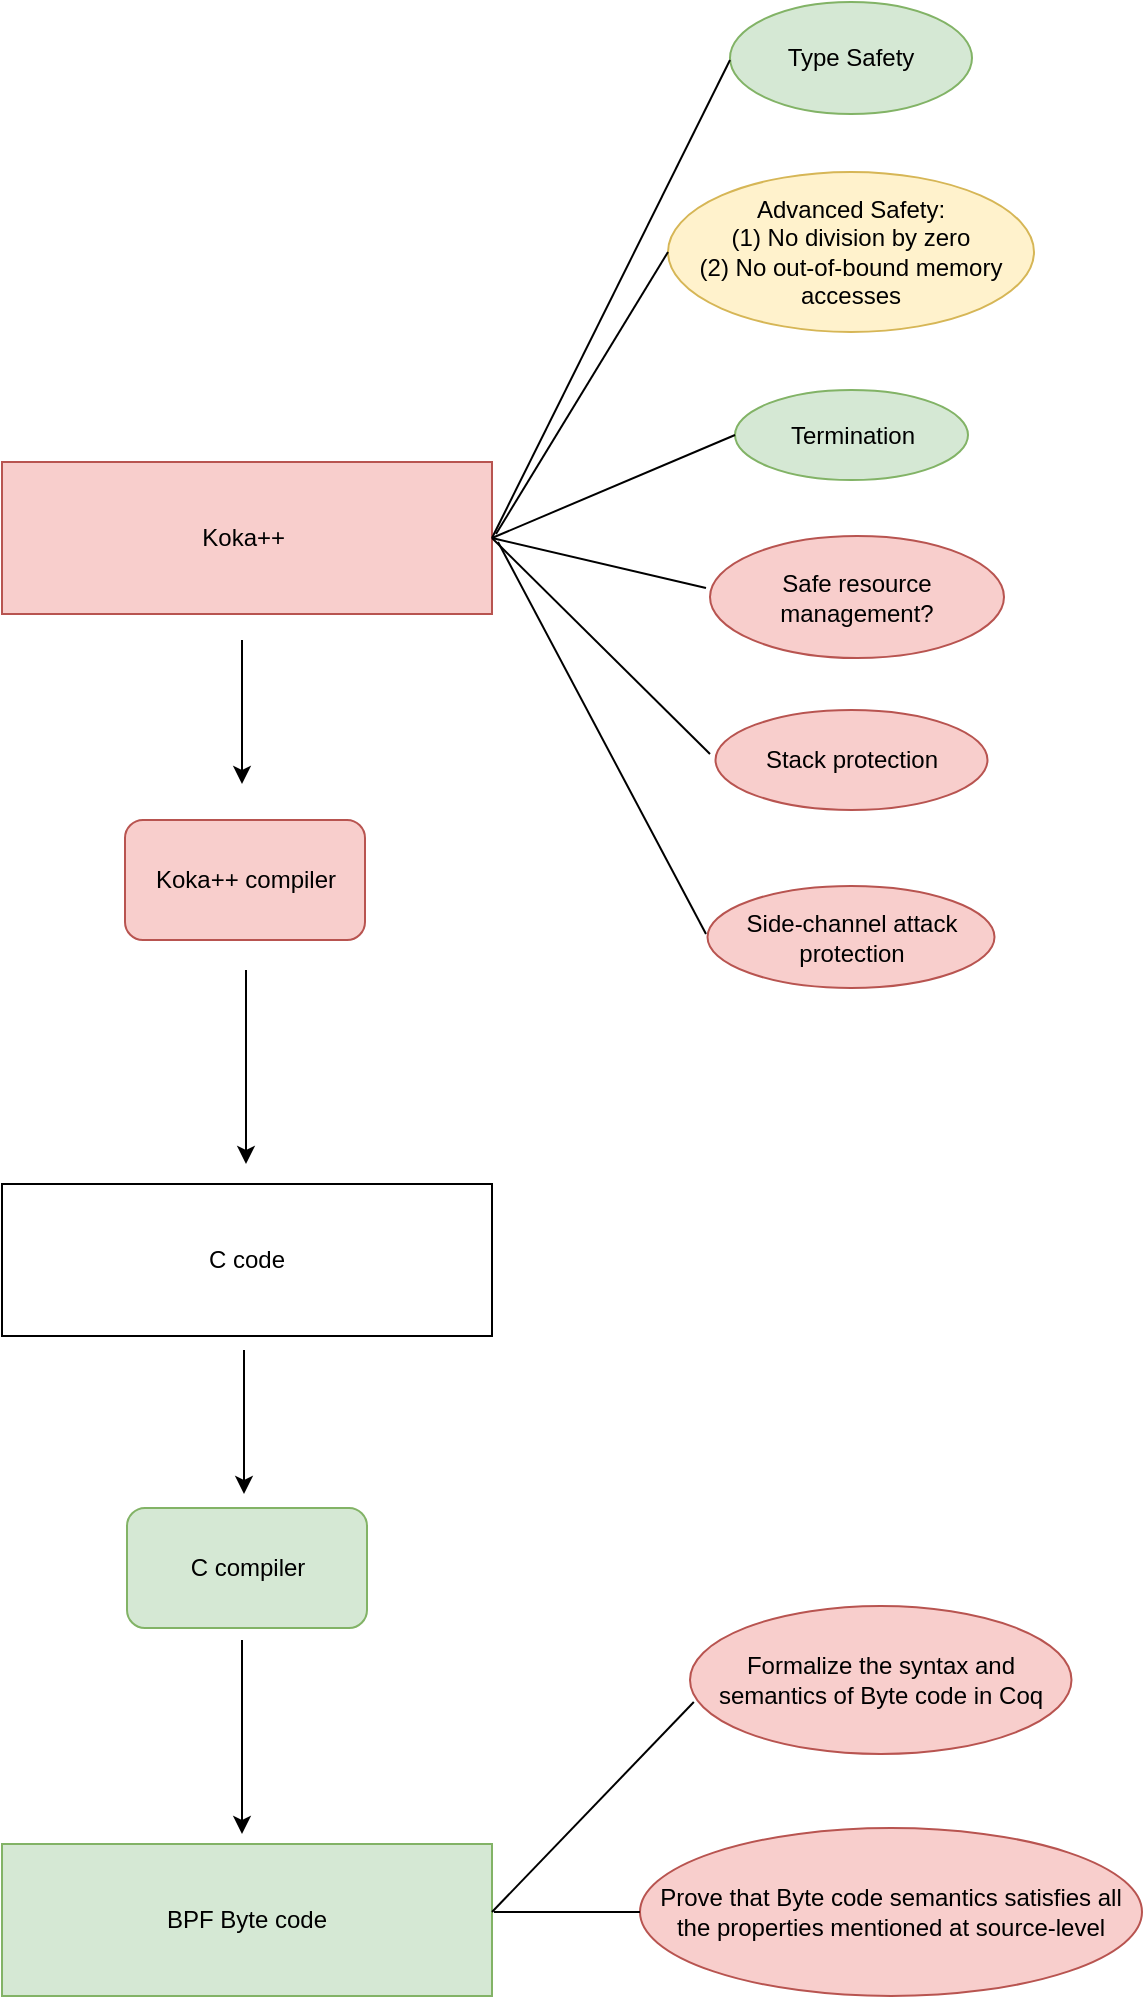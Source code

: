 <mxfile version="23.1.1" type="device">
  <diagram name="Page-1" id="iEQOybTbU-JFzvXTw8KN">
    <mxGraphModel dx="1912" dy="1048" grid="0" gridSize="10" guides="1" tooltips="1" connect="1" arrows="1" fold="1" page="1" pageScale="1" pageWidth="850" pageHeight="1100" math="0" shadow="0">
      <root>
        <mxCell id="0" />
        <mxCell id="1" parent="0" />
        <mxCell id="kPfhpFF3m6Uqg2a4LnId-1" value="Koka++&amp;nbsp;" style="rounded=0;whiteSpace=wrap;html=1;fillColor=#f8cecc;strokeColor=#b85450;" vertex="1" parent="1">
          <mxGeometry x="220" y="252" width="245" height="76" as="geometry" />
        </mxCell>
        <mxCell id="kPfhpFF3m6Uqg2a4LnId-4" value="Type Safety" style="ellipse;whiteSpace=wrap;html=1;fillColor=#d5e8d4;strokeColor=#82b366;" vertex="1" parent="1">
          <mxGeometry x="584" y="22" width="121" height="56" as="geometry" />
        </mxCell>
        <mxCell id="kPfhpFF3m6Uqg2a4LnId-6" value="Advanced Safety:&lt;br&gt;(1) No division by zero&lt;br&gt;(2) No out-of-bound memory accesses" style="ellipse;whiteSpace=wrap;html=1;fillColor=#fff2cc;strokeColor=#d6b656;" vertex="1" parent="1">
          <mxGeometry x="553" y="107" width="183" height="80" as="geometry" />
        </mxCell>
        <mxCell id="kPfhpFF3m6Uqg2a4LnId-7" value="Termination" style="ellipse;whiteSpace=wrap;html=1;fillColor=#d5e8d4;strokeColor=#82b366;" vertex="1" parent="1">
          <mxGeometry x="586.5" y="216" width="116.5" height="45" as="geometry" />
        </mxCell>
        <mxCell id="kPfhpFF3m6Uqg2a4LnId-8" value="Safe resource management?" style="ellipse;whiteSpace=wrap;html=1;fillColor=#f8cecc;strokeColor=#b85450;" vertex="1" parent="1">
          <mxGeometry x="574" y="289" width="147" height="61" as="geometry" />
        </mxCell>
        <mxCell id="kPfhpFF3m6Uqg2a4LnId-9" value="Stack protection" style="ellipse;whiteSpace=wrap;html=1;fillColor=#f8cecc;strokeColor=#b85450;" vertex="1" parent="1">
          <mxGeometry x="576.75" y="376" width="136" height="50" as="geometry" />
        </mxCell>
        <mxCell id="kPfhpFF3m6Uqg2a4LnId-10" value="Side-channel attack protection" style="ellipse;whiteSpace=wrap;html=1;fillColor=#f8cecc;strokeColor=#b85450;" vertex="1" parent="1">
          <mxGeometry x="572.75" y="464" width="143.5" height="51" as="geometry" />
        </mxCell>
        <mxCell id="kPfhpFF3m6Uqg2a4LnId-11" value="C code" style="rounded=0;whiteSpace=wrap;html=1;" vertex="1" parent="1">
          <mxGeometry x="220" y="613" width="245" height="76" as="geometry" />
        </mxCell>
        <mxCell id="kPfhpFF3m6Uqg2a4LnId-12" value="BPF Byte code" style="rounded=0;whiteSpace=wrap;html=1;fillColor=#d5e8d4;strokeColor=#82b366;" vertex="1" parent="1">
          <mxGeometry x="220" y="943" width="245" height="76" as="geometry" />
        </mxCell>
        <mxCell id="kPfhpFF3m6Uqg2a4LnId-13" value="Koka++ compiler" style="rounded=1;whiteSpace=wrap;html=1;fillColor=#f8cecc;strokeColor=#b85450;" vertex="1" parent="1">
          <mxGeometry x="281.5" y="431" width="120" height="60" as="geometry" />
        </mxCell>
        <mxCell id="kPfhpFF3m6Uqg2a4LnId-14" value="C compiler" style="rounded=1;whiteSpace=wrap;html=1;fillColor=#d5e8d4;strokeColor=#82b366;" vertex="1" parent="1">
          <mxGeometry x="282.5" y="775" width="120" height="60" as="geometry" />
        </mxCell>
        <mxCell id="kPfhpFF3m6Uqg2a4LnId-15" value="" style="endArrow=classic;html=1;rounded=0;" edge="1" parent="1">
          <mxGeometry width="50" height="50" relative="1" as="geometry">
            <mxPoint x="342" y="506" as="sourcePoint" />
            <mxPoint x="342" y="603" as="targetPoint" />
          </mxGeometry>
        </mxCell>
        <mxCell id="kPfhpFF3m6Uqg2a4LnId-17" value="" style="endArrow=classic;html=1;rounded=0;" edge="1" parent="1">
          <mxGeometry width="50" height="50" relative="1" as="geometry">
            <mxPoint x="340" y="841" as="sourcePoint" />
            <mxPoint x="340" y="938" as="targetPoint" />
          </mxGeometry>
        </mxCell>
        <mxCell id="kPfhpFF3m6Uqg2a4LnId-18" value="" style="endArrow=classic;html=1;rounded=0;" edge="1" parent="1">
          <mxGeometry width="50" height="50" relative="1" as="geometry">
            <mxPoint x="341" y="696" as="sourcePoint" />
            <mxPoint x="341" y="768" as="targetPoint" />
          </mxGeometry>
        </mxCell>
        <mxCell id="kPfhpFF3m6Uqg2a4LnId-19" value="" style="endArrow=classic;html=1;rounded=0;" edge="1" parent="1">
          <mxGeometry width="50" height="50" relative="1" as="geometry">
            <mxPoint x="340" y="341" as="sourcePoint" />
            <mxPoint x="340" y="413" as="targetPoint" />
          </mxGeometry>
        </mxCell>
        <mxCell id="kPfhpFF3m6Uqg2a4LnId-20" value="Formalize the syntax and semantics of Byte code in Coq" style="ellipse;whiteSpace=wrap;html=1;fillColor=#f8cecc;strokeColor=#b85450;" vertex="1" parent="1">
          <mxGeometry x="564" y="824" width="190.75" height="74" as="geometry" />
        </mxCell>
        <mxCell id="kPfhpFF3m6Uqg2a4LnId-21" value="Prove that Byte code semantics satisfies all the properties mentioned at source-level" style="ellipse;whiteSpace=wrap;html=1;fillColor=#f8cecc;strokeColor=#b85450;" vertex="1" parent="1">
          <mxGeometry x="539" y="935" width="251" height="84" as="geometry" />
        </mxCell>
        <mxCell id="kPfhpFF3m6Uqg2a4LnId-22" value="" style="endArrow=none;html=1;rounded=0;exitX=1;exitY=0.5;exitDx=0;exitDy=0;" edge="1" parent="1" source="kPfhpFF3m6Uqg2a4LnId-1">
          <mxGeometry width="50" height="50" relative="1" as="geometry">
            <mxPoint x="347" y="250" as="sourcePoint" />
            <mxPoint x="584" y="51" as="targetPoint" />
          </mxGeometry>
        </mxCell>
        <mxCell id="kPfhpFF3m6Uqg2a4LnId-23" value="" style="endArrow=none;html=1;rounded=0;entryX=0;entryY=0.5;entryDx=0;entryDy=0;" edge="1" parent="1" target="kPfhpFF3m6Uqg2a4LnId-6">
          <mxGeometry width="50" height="50" relative="1" as="geometry">
            <mxPoint x="467" y="288" as="sourcePoint" />
            <mxPoint x="594" y="61" as="targetPoint" />
          </mxGeometry>
        </mxCell>
        <mxCell id="kPfhpFF3m6Uqg2a4LnId-24" value="" style="endArrow=none;html=1;rounded=0;entryX=0;entryY=0.5;entryDx=0;entryDy=0;exitX=1;exitY=0.5;exitDx=0;exitDy=0;" edge="1" parent="1" source="kPfhpFF3m6Uqg2a4LnId-1" target="kPfhpFF3m6Uqg2a4LnId-7">
          <mxGeometry width="50" height="50" relative="1" as="geometry">
            <mxPoint x="347" y="249" as="sourcePoint" />
            <mxPoint x="563" y="157" as="targetPoint" />
          </mxGeometry>
        </mxCell>
        <mxCell id="kPfhpFF3m6Uqg2a4LnId-25" value="" style="endArrow=none;html=1;rounded=0;exitX=1;exitY=0.5;exitDx=0;exitDy=0;" edge="1" parent="1" source="kPfhpFF3m6Uqg2a4LnId-1">
          <mxGeometry width="50" height="50" relative="1" as="geometry">
            <mxPoint x="357" y="259" as="sourcePoint" />
            <mxPoint x="572" y="315" as="targetPoint" />
          </mxGeometry>
        </mxCell>
        <mxCell id="kPfhpFF3m6Uqg2a4LnId-26" value="" style="endArrow=none;html=1;rounded=0;exitX=1;exitY=0.5;exitDx=0;exitDy=0;" edge="1" parent="1" source="kPfhpFF3m6Uqg2a4LnId-1">
          <mxGeometry width="50" height="50" relative="1" as="geometry">
            <mxPoint x="475" y="300" as="sourcePoint" />
            <mxPoint x="574" y="398" as="targetPoint" />
          </mxGeometry>
        </mxCell>
        <mxCell id="kPfhpFF3m6Uqg2a4LnId-27" value="" style="endArrow=none;html=1;rounded=0;" edge="1" parent="1">
          <mxGeometry width="50" height="50" relative="1" as="geometry">
            <mxPoint x="468" y="292" as="sourcePoint" />
            <mxPoint x="572" y="488" as="targetPoint" />
          </mxGeometry>
        </mxCell>
        <mxCell id="kPfhpFF3m6Uqg2a4LnId-28" value="" style="endArrow=none;html=1;rounded=0;entryX=0.01;entryY=0.649;entryDx=0;entryDy=0;entryPerimeter=0;" edge="1" parent="1" target="kPfhpFF3m6Uqg2a4LnId-20">
          <mxGeometry width="50" height="50" relative="1" as="geometry">
            <mxPoint x="465" y="977" as="sourcePoint" />
            <mxPoint x="515" y="927" as="targetPoint" />
          </mxGeometry>
        </mxCell>
        <mxCell id="kPfhpFF3m6Uqg2a4LnId-29" value="" style="endArrow=none;html=1;rounded=0;entryX=0;entryY=0.5;entryDx=0;entryDy=0;" edge="1" parent="1" target="kPfhpFF3m6Uqg2a4LnId-21">
          <mxGeometry width="50" height="50" relative="1" as="geometry">
            <mxPoint x="466" y="977" as="sourcePoint" />
            <mxPoint x="576" y="882" as="targetPoint" />
          </mxGeometry>
        </mxCell>
      </root>
    </mxGraphModel>
  </diagram>
</mxfile>
